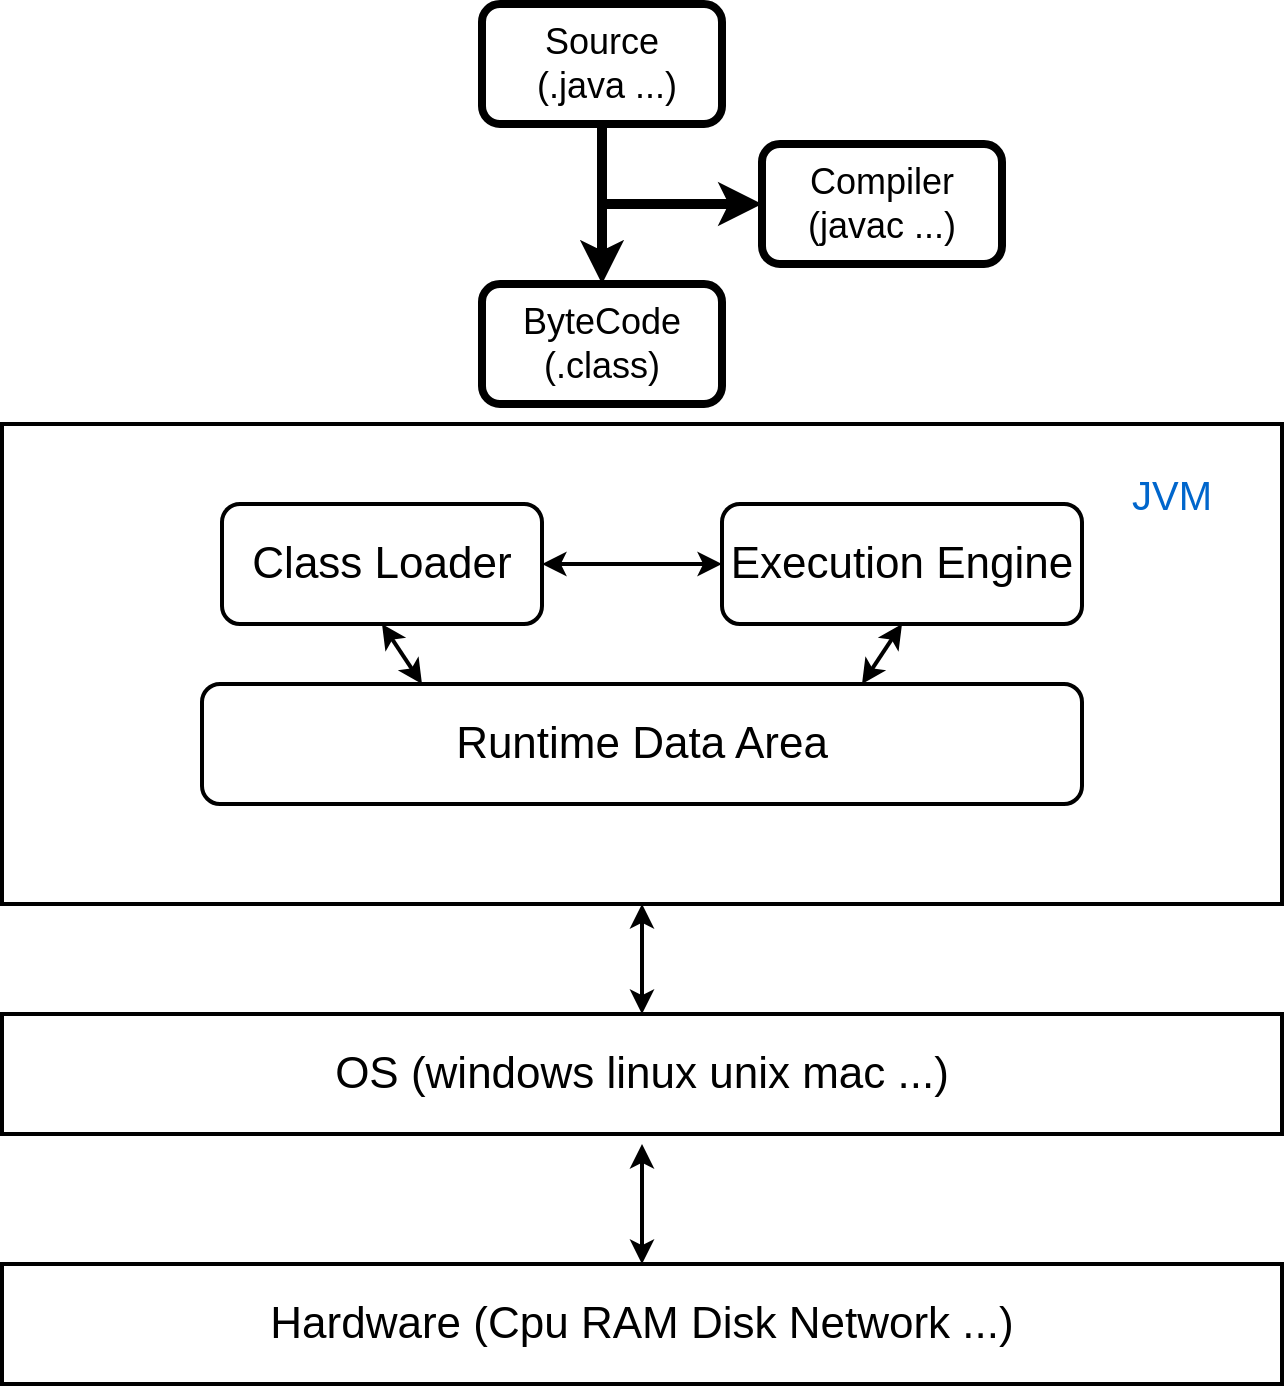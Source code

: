 <mxfile version="14.1.8" type="github">
  <diagram id="f9AxAqMZ-e4Ttuud6Dco" name="Page-1">
    <mxGraphModel dx="2066" dy="1163" grid="1" gridSize="10" guides="1" tooltips="1" connect="1" arrows="1" fold="1" page="1" pageScale="1" pageWidth="827" pageHeight="1169" math="0" shadow="0">
      <root>
        <mxCell id="0" />
        <mxCell id="1" parent="0" />
        <mxCell id="AMVjsN71u4ruyLXpME6J-1" value="&lt;font style=&quot;font-size: 18px&quot;&gt;Source&lt;br&gt;&amp;nbsp;(.java ...)&lt;/font&gt;" style="rounded=1;whiteSpace=wrap;html=1;strokeWidth=4;" parent="1" vertex="1">
          <mxGeometry x="360" y="20" width="120" height="60" as="geometry" />
        </mxCell>
        <mxCell id="AMVjsN71u4ruyLXpME6J-2" value="&lt;font style=&quot;font-size: 18px&quot;&gt;Compiler&lt;br&gt;(javac ...)&lt;/font&gt;" style="rounded=1;whiteSpace=wrap;html=1;strokeWidth=4;" parent="1" vertex="1">
          <mxGeometry x="500" y="90" width="120" height="60" as="geometry" />
        </mxCell>
        <mxCell id="AMVjsN71u4ruyLXpME6J-5" value="&lt;font style=&quot;font-size: 18px&quot;&gt;ByteCode&lt;br&gt;(.class)&lt;/font&gt;" style="rounded=1;whiteSpace=wrap;html=1;strokeWidth=4;" parent="1" vertex="1">
          <mxGeometry x="360" y="160" width="120" height="60" as="geometry" />
        </mxCell>
        <mxCell id="AMVjsN71u4ruyLXpME6J-13" value="" style="endArrow=classic;html=1;strokeWidth=5;exitX=0.5;exitY=1;exitDx=0;exitDy=0;entryX=0.5;entryY=0;entryDx=0;entryDy=0;" parent="1" source="AMVjsN71u4ruyLXpME6J-1" target="AMVjsN71u4ruyLXpME6J-5" edge="1">
          <mxGeometry width="50" height="50" relative="1" as="geometry">
            <mxPoint x="450" y="330" as="sourcePoint" />
            <mxPoint x="500" y="280" as="targetPoint" />
          </mxGeometry>
        </mxCell>
        <mxCell id="AMVjsN71u4ruyLXpME6J-14" value="" style="endArrow=classic;html=1;strokeWidth=5;entryX=0;entryY=0.5;entryDx=0;entryDy=0;" parent="1" target="AMVjsN71u4ruyLXpME6J-2" edge="1">
          <mxGeometry width="50" height="50" relative="1" as="geometry">
            <mxPoint x="420" y="120" as="sourcePoint" />
            <mxPoint x="500" y="280" as="targetPoint" />
          </mxGeometry>
        </mxCell>
        <mxCell id="AMVjsN71u4ruyLXpME6J-16" value="" style="rounded=0;whiteSpace=wrap;html=1;strokeWidth=2;" parent="1" vertex="1">
          <mxGeometry x="120" y="230" width="640" height="240" as="geometry" />
        </mxCell>
        <mxCell id="AMVjsN71u4ruyLXpME6J-17" value="&lt;font style=&quot;font-size: 22px&quot;&gt;Class Loader&lt;/font&gt;" style="rounded=1;whiteSpace=wrap;html=1;strokeWidth=2;" parent="1" vertex="1">
          <mxGeometry x="230" y="270" width="160" height="60" as="geometry" />
        </mxCell>
        <mxCell id="AMVjsN71u4ruyLXpME6J-18" value="&lt;font style=&quot;font-size: 22px&quot;&gt;Execution Engine&lt;/font&gt;" style="rounded=1;whiteSpace=wrap;html=1;strokeWidth=2;" parent="1" vertex="1">
          <mxGeometry x="480" y="270" width="180" height="60" as="geometry" />
        </mxCell>
        <mxCell id="AMVjsN71u4ruyLXpME6J-20" value="&lt;font style=&quot;font-size: 22px&quot;&gt;Runtime Data Area&lt;/font&gt;" style="rounded=1;whiteSpace=wrap;html=1;strokeWidth=2;" parent="1" vertex="1">
          <mxGeometry x="220" y="360" width="440" height="60" as="geometry" />
        </mxCell>
        <mxCell id="AMVjsN71u4ruyLXpME6J-21" value="" style="endArrow=classic;startArrow=classic;html=1;strokeWidth=2;exitX=1;exitY=0.5;exitDx=0;exitDy=0;entryX=0;entryY=0.5;entryDx=0;entryDy=0;" parent="1" source="AMVjsN71u4ruyLXpME6J-17" target="AMVjsN71u4ruyLXpME6J-18" edge="1">
          <mxGeometry width="50" height="50" relative="1" as="geometry">
            <mxPoint x="390" y="280" as="sourcePoint" />
            <mxPoint x="440" y="230" as="targetPoint" />
          </mxGeometry>
        </mxCell>
        <mxCell id="AMVjsN71u4ruyLXpME6J-22" value="" style="endArrow=classic;startArrow=classic;html=1;strokeWidth=2;exitX=0.5;exitY=1;exitDx=0;exitDy=0;entryX=0.25;entryY=0;entryDx=0;entryDy=0;" parent="1" source="AMVjsN71u4ruyLXpME6J-17" target="AMVjsN71u4ruyLXpME6J-20" edge="1">
          <mxGeometry width="50" height="50" relative="1" as="geometry">
            <mxPoint x="390" y="280" as="sourcePoint" />
            <mxPoint x="311" y="361" as="targetPoint" />
          </mxGeometry>
        </mxCell>
        <mxCell id="AMVjsN71u4ruyLXpME6J-23" value="" style="endArrow=classic;startArrow=classic;html=1;strokeWidth=2;entryX=0.5;entryY=1;entryDx=0;entryDy=0;exitX=0.75;exitY=0;exitDx=0;exitDy=0;" parent="1" source="AMVjsN71u4ruyLXpME6J-20" target="AMVjsN71u4ruyLXpME6J-18" edge="1">
          <mxGeometry width="50" height="50" relative="1" as="geometry">
            <mxPoint x="390" y="280" as="sourcePoint" />
            <mxPoint x="440" y="230" as="targetPoint" />
          </mxGeometry>
        </mxCell>
        <mxCell id="AMVjsN71u4ruyLXpME6J-25" value="&lt;font style=&quot;font-size: 22px&quot;&gt;OS (windows linux unix mac ...)&lt;/font&gt;" style="rounded=0;whiteSpace=wrap;html=1;strokeWidth=2;" parent="1" vertex="1">
          <mxGeometry x="120" y="525" width="640" height="60" as="geometry" />
        </mxCell>
        <mxCell id="AMVjsN71u4ruyLXpME6J-26" value="&lt;font style=&quot;font-size: 22px&quot;&gt;Hardware (Cpu RAM Disk Network ...)&lt;/font&gt;" style="rounded=0;whiteSpace=wrap;html=1;strokeWidth=2;" parent="1" vertex="1">
          <mxGeometry x="120" y="650" width="640" height="60" as="geometry" />
        </mxCell>
        <mxCell id="AMVjsN71u4ruyLXpME6J-27" value="" style="endArrow=classic;startArrow=classic;html=1;strokeWidth=2;exitX=0.5;exitY=0;exitDx=0;exitDy=0;" parent="1" source="AMVjsN71u4ruyLXpME6J-25" edge="1">
          <mxGeometry width="50" height="50" relative="1" as="geometry">
            <mxPoint x="390" y="490" as="sourcePoint" />
            <mxPoint x="440" y="470" as="targetPoint" />
          </mxGeometry>
        </mxCell>
        <mxCell id="AMVjsN71u4ruyLXpME6J-28" value="" style="endArrow=classic;startArrow=classic;html=1;strokeWidth=2;exitX=0.5;exitY=0;exitDx=0;exitDy=0;" parent="1" source="AMVjsN71u4ruyLXpME6J-26" edge="1">
          <mxGeometry width="50" height="50" relative="1" as="geometry">
            <mxPoint x="390" y="490" as="sourcePoint" />
            <mxPoint x="440" y="590" as="targetPoint" />
          </mxGeometry>
        </mxCell>
        <mxCell id="AMVjsN71u4ruyLXpME6J-29" value="&lt;font style=&quot;font-size: 20px&quot; color=&quot;#0066cc&quot;&gt;JVM&lt;/font&gt;" style="text;html=1;strokeColor=none;fillColor=none;align=center;verticalAlign=middle;whiteSpace=wrap;rounded=0;" parent="1" vertex="1">
          <mxGeometry x="650" y="240" width="110" height="50" as="geometry" />
        </mxCell>
      </root>
    </mxGraphModel>
  </diagram>
</mxfile>
